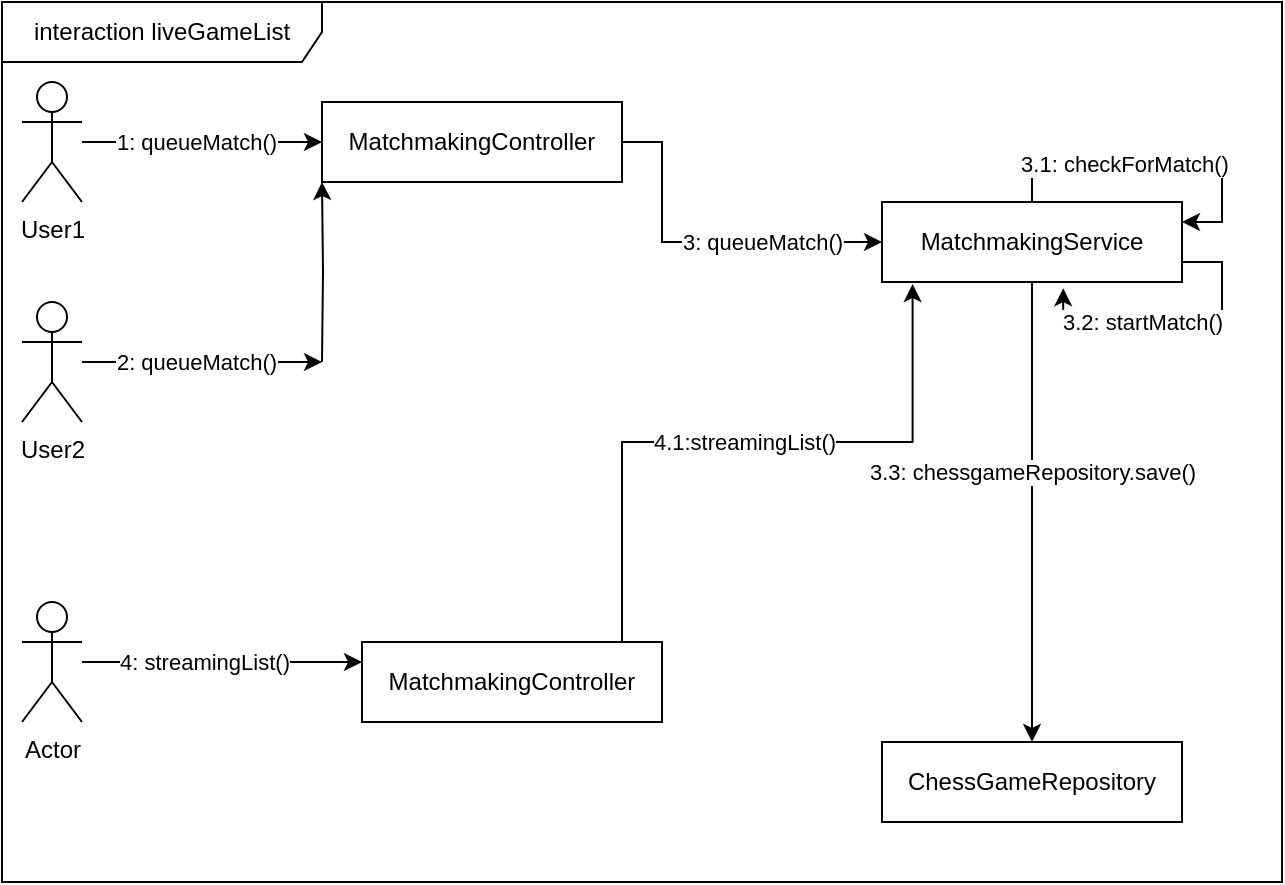<mxfile version="22.0.3" type="device">
  <diagram name="Seite-1" id="KmvbgAQEPSe8LtPqiqGe">
    <mxGraphModel dx="1034" dy="556" grid="1" gridSize="10" guides="1" tooltips="1" connect="1" arrows="1" fold="1" page="1" pageScale="1" pageWidth="827" pageHeight="1169" math="0" shadow="0">
      <root>
        <mxCell id="0" />
        <mxCell id="1" parent="0" />
        <mxCell id="mbSzgbUr5m28Hm13lry1-2" value="interaction liveGameList" style="shape=umlFrame;whiteSpace=wrap;html=1;pointerEvents=0;recursiveResize=0;container=1;collapsible=0;width=160;" parent="1" vertex="1">
          <mxGeometry x="90" y="10" width="640" height="440" as="geometry" />
        </mxCell>
        <mxCell id="mbSzgbUr5m28Hm13lry1-5" style="edgeStyle=orthogonalEdgeStyle;rounded=0;orthogonalLoop=1;jettySize=auto;html=1;entryX=0;entryY=0.5;entryDx=0;entryDy=0;" parent="mbSzgbUr5m28Hm13lry1-2" source="mbSzgbUr5m28Hm13lry1-1" target="mbSzgbUr5m28Hm13lry1-4" edge="1">
          <mxGeometry relative="1" as="geometry" />
        </mxCell>
        <mxCell id="mbSzgbUr5m28Hm13lry1-6" value="1: queueMatch()" style="edgeLabel;html=1;align=center;verticalAlign=middle;resizable=0;points=[];" parent="mbSzgbUr5m28Hm13lry1-5" vertex="1" connectable="0">
          <mxGeometry x="-0.057" relative="1" as="geometry">
            <mxPoint as="offset" />
          </mxGeometry>
        </mxCell>
        <mxCell id="mbSzgbUr5m28Hm13lry1-1" value="User1" style="shape=umlActor;verticalLabelPosition=bottom;verticalAlign=top;html=1;outlineConnect=0;" parent="mbSzgbUr5m28Hm13lry1-2" vertex="1">
          <mxGeometry x="10" y="40" width="30" height="60" as="geometry" />
        </mxCell>
        <mxCell id="mbSzgbUr5m28Hm13lry1-12" style="edgeStyle=orthogonalEdgeStyle;rounded=0;orthogonalLoop=1;jettySize=auto;html=1;entryX=0;entryY=0.5;entryDx=0;entryDy=0;" parent="mbSzgbUr5m28Hm13lry1-2" source="mbSzgbUr5m28Hm13lry1-4" target="mbSzgbUr5m28Hm13lry1-11" edge="1">
          <mxGeometry relative="1" as="geometry">
            <Array as="points">
              <mxPoint x="330" y="70" />
              <mxPoint x="330" y="120" />
            </Array>
          </mxGeometry>
        </mxCell>
        <mxCell id="qylwiR0Cz9FUmTwGarhr-3" value="3: queueMatch()" style="edgeLabel;html=1;align=center;verticalAlign=middle;resizable=0;points=[];" vertex="1" connectable="0" parent="mbSzgbUr5m28Hm13lry1-12">
          <mxGeometry x="0.133" y="1" relative="1" as="geometry">
            <mxPoint x="18" y="1" as="offset" />
          </mxGeometry>
        </mxCell>
        <mxCell id="mbSzgbUr5m28Hm13lry1-4" value="MatchmakingController" style="fontStyle=0;html=1;whiteSpace=wrap;" parent="mbSzgbUr5m28Hm13lry1-2" vertex="1">
          <mxGeometry x="160" y="50" width="150" height="40" as="geometry" />
        </mxCell>
        <mxCell id="mbSzgbUr5m28Hm13lry1-9" value="User2" style="shape=umlActor;verticalLabelPosition=bottom;verticalAlign=top;html=1;outlineConnect=0;" parent="mbSzgbUr5m28Hm13lry1-2" vertex="1">
          <mxGeometry x="10" y="150" width="30" height="60" as="geometry" />
        </mxCell>
        <mxCell id="qylwiR0Cz9FUmTwGarhr-1" style="edgeStyle=orthogonalEdgeStyle;rounded=0;orthogonalLoop=1;jettySize=auto;html=1;exitX=0;exitY=0.5;exitDx=0;exitDy=0;entryX=0;entryY=1;entryDx=0;entryDy=0;" edge="1" parent="mbSzgbUr5m28Hm13lry1-2" target="mbSzgbUr5m28Hm13lry1-4">
          <mxGeometry relative="1" as="geometry">
            <mxPoint x="160" y="180" as="sourcePoint" />
          </mxGeometry>
        </mxCell>
        <mxCell id="mbSzgbUr5m28Hm13lry1-7" style="edgeStyle=orthogonalEdgeStyle;rounded=0;orthogonalLoop=1;jettySize=auto;html=1;entryX=0;entryY=0.5;entryDx=0;entryDy=0;" parent="mbSzgbUr5m28Hm13lry1-2" source="mbSzgbUr5m28Hm13lry1-9" edge="1">
          <mxGeometry relative="1" as="geometry">
            <mxPoint x="160" y="180" as="targetPoint" />
          </mxGeometry>
        </mxCell>
        <mxCell id="mbSzgbUr5m28Hm13lry1-8" value="2: queueMatch()" style="edgeLabel;html=1;align=center;verticalAlign=middle;resizable=0;points=[];" parent="mbSzgbUr5m28Hm13lry1-7" vertex="1" connectable="0">
          <mxGeometry x="-0.057" relative="1" as="geometry">
            <mxPoint as="offset" />
          </mxGeometry>
        </mxCell>
        <mxCell id="mbSzgbUr5m28Hm13lry1-33" style="edgeStyle=orthogonalEdgeStyle;rounded=0;orthogonalLoop=1;jettySize=auto;html=1;entryX=0.5;entryY=0;entryDx=0;entryDy=0;" parent="mbSzgbUr5m28Hm13lry1-2" source="mbSzgbUr5m28Hm13lry1-11" target="mbSzgbUr5m28Hm13lry1-32" edge="1">
          <mxGeometry relative="1" as="geometry" />
        </mxCell>
        <mxCell id="mbSzgbUr5m28Hm13lry1-34" value="3.3: chessgameRepository.save()" style="edgeLabel;html=1;align=center;verticalAlign=middle;resizable=0;points=[];" parent="mbSzgbUr5m28Hm13lry1-33" vertex="1" connectable="0">
          <mxGeometry x="-0.172" relative="1" as="geometry">
            <mxPoint as="offset" />
          </mxGeometry>
        </mxCell>
        <mxCell id="mbSzgbUr5m28Hm13lry1-11" value="MatchmakingService" style="fontStyle=0;html=1;whiteSpace=wrap;" parent="mbSzgbUr5m28Hm13lry1-2" vertex="1">
          <mxGeometry x="440" y="100" width="150" height="40" as="geometry" />
        </mxCell>
        <mxCell id="mbSzgbUr5m28Hm13lry1-30" style="edgeStyle=orthogonalEdgeStyle;rounded=0;orthogonalLoop=1;jettySize=auto;html=1;entryX=1;entryY=0.25;entryDx=0;entryDy=0;" parent="mbSzgbUr5m28Hm13lry1-2" source="mbSzgbUr5m28Hm13lry1-11" target="mbSzgbUr5m28Hm13lry1-11" edge="1">
          <mxGeometry relative="1" as="geometry" />
        </mxCell>
        <mxCell id="mbSzgbUr5m28Hm13lry1-31" value="3.1: checkForMatch()" style="edgeLabel;html=1;align=center;verticalAlign=middle;resizable=0;points=[];" parent="mbSzgbUr5m28Hm13lry1-30" vertex="1" connectable="0">
          <mxGeometry x="-0.471" y="-1" relative="1" as="geometry">
            <mxPoint x="22" as="offset" />
          </mxGeometry>
        </mxCell>
        <mxCell id="mbSzgbUr5m28Hm13lry1-32" value="ChessGameRepository" style="fontStyle=0;html=1;whiteSpace=wrap;" parent="mbSzgbUr5m28Hm13lry1-2" vertex="1">
          <mxGeometry x="440" y="370" width="150" height="40" as="geometry" />
        </mxCell>
        <mxCell id="mbSzgbUr5m28Hm13lry1-40" style="edgeStyle=orthogonalEdgeStyle;rounded=0;orthogonalLoop=1;jettySize=auto;html=1;exitX=1;exitY=0.75;exitDx=0;exitDy=0;entryX=0.604;entryY=1.078;entryDx=0;entryDy=0;entryPerimeter=0;" parent="mbSzgbUr5m28Hm13lry1-2" source="mbSzgbUr5m28Hm13lry1-11" target="mbSzgbUr5m28Hm13lry1-11" edge="1">
          <mxGeometry relative="1" as="geometry">
            <mxPoint x="605" y="170" as="sourcePoint" />
            <mxPoint x="530" y="170" as="targetPoint" />
          </mxGeometry>
        </mxCell>
        <mxCell id="mbSzgbUr5m28Hm13lry1-41" value="3.2: startMatch()" style="edgeLabel;html=1;align=center;verticalAlign=middle;resizable=0;points=[];" parent="mbSzgbUr5m28Hm13lry1-40" vertex="1" connectable="0">
          <mxGeometry x="0.452" relative="1" as="geometry">
            <mxPoint x="16" as="offset" />
          </mxGeometry>
        </mxCell>
        <mxCell id="mbSzgbUr5m28Hm13lry1-45" style="edgeStyle=orthogonalEdgeStyle;rounded=0;orthogonalLoop=1;jettySize=auto;html=1;entryX=0;entryY=0.25;entryDx=0;entryDy=0;" parent="mbSzgbUr5m28Hm13lry1-2" source="mbSzgbUr5m28Hm13lry1-42" target="mbSzgbUr5m28Hm13lry1-43" edge="1">
          <mxGeometry relative="1" as="geometry" />
        </mxCell>
        <mxCell id="mbSzgbUr5m28Hm13lry1-47" value="4: streamingList()" style="edgeLabel;html=1;align=center;verticalAlign=middle;resizable=0;points=[];" parent="mbSzgbUr5m28Hm13lry1-45" vertex="1" connectable="0">
          <mxGeometry x="-0.267" y="-1" relative="1" as="geometry">
            <mxPoint x="9" y="-1" as="offset" />
          </mxGeometry>
        </mxCell>
        <mxCell id="mbSzgbUr5m28Hm13lry1-42" value="Actor" style="shape=umlActor;verticalLabelPosition=bottom;verticalAlign=top;html=1;outlineConnect=0;" parent="mbSzgbUr5m28Hm13lry1-2" vertex="1">
          <mxGeometry x="10" y="300" width="30" height="60" as="geometry" />
        </mxCell>
        <mxCell id="mbSzgbUr5m28Hm13lry1-43" value="MatchmakingController" style="fontStyle=0;html=1;whiteSpace=wrap;" parent="mbSzgbUr5m28Hm13lry1-2" vertex="1">
          <mxGeometry x="180" y="320" width="150" height="40" as="geometry" />
        </mxCell>
        <mxCell id="mbSzgbUr5m28Hm13lry1-46" style="edgeStyle=orthogonalEdgeStyle;rounded=0;orthogonalLoop=1;jettySize=auto;html=1;entryX=0.102;entryY=1.025;entryDx=0;entryDy=0;entryPerimeter=0;" parent="mbSzgbUr5m28Hm13lry1-2" source="mbSzgbUr5m28Hm13lry1-43" target="mbSzgbUr5m28Hm13lry1-11" edge="1">
          <mxGeometry relative="1" as="geometry">
            <Array as="points">
              <mxPoint x="310" y="220" />
              <mxPoint x="455" y="220" />
            </Array>
          </mxGeometry>
        </mxCell>
        <mxCell id="mbSzgbUr5m28Hm13lry1-49" value="4.1:streamingList()" style="edgeLabel;html=1;align=center;verticalAlign=middle;resizable=0;points=[];" parent="mbSzgbUr5m28Hm13lry1-46" vertex="1" connectable="0">
          <mxGeometry x="-0.122" relative="1" as="geometry">
            <mxPoint x="18" as="offset" />
          </mxGeometry>
        </mxCell>
      </root>
    </mxGraphModel>
  </diagram>
</mxfile>
